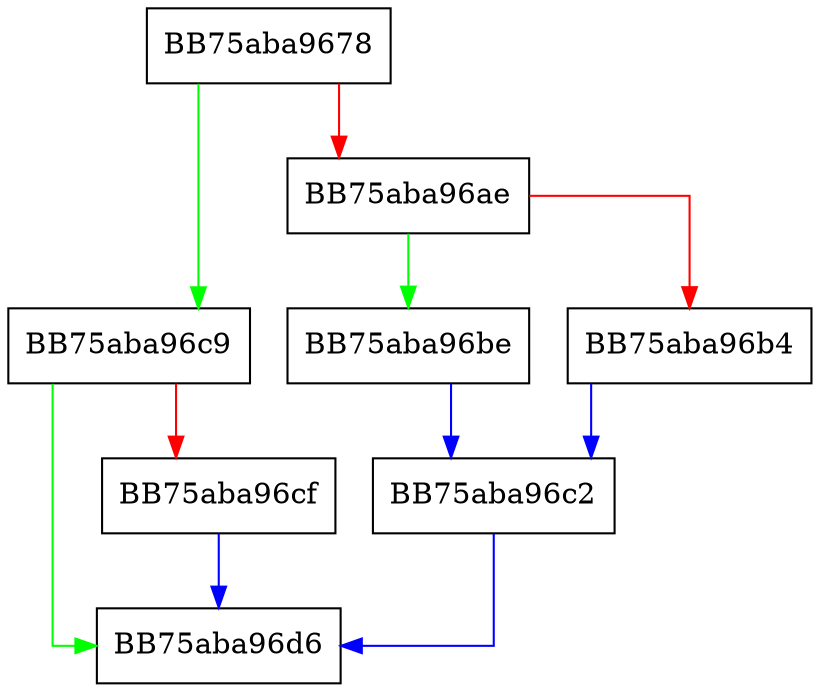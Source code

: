 digraph FUN_75aba9678 {
  node [shape="box"];
  graph [splines=ortho];
  BB75aba9678 -> BB75aba96c9 [color="green"];
  BB75aba9678 -> BB75aba96ae [color="red"];
  BB75aba96ae -> BB75aba96be [color="green"];
  BB75aba96ae -> BB75aba96b4 [color="red"];
  BB75aba96b4 -> BB75aba96c2 [color="blue"];
  BB75aba96be -> BB75aba96c2 [color="blue"];
  BB75aba96c2 -> BB75aba96d6 [color="blue"];
  BB75aba96c9 -> BB75aba96d6 [color="green"];
  BB75aba96c9 -> BB75aba96cf [color="red"];
  BB75aba96cf -> BB75aba96d6 [color="blue"];
}